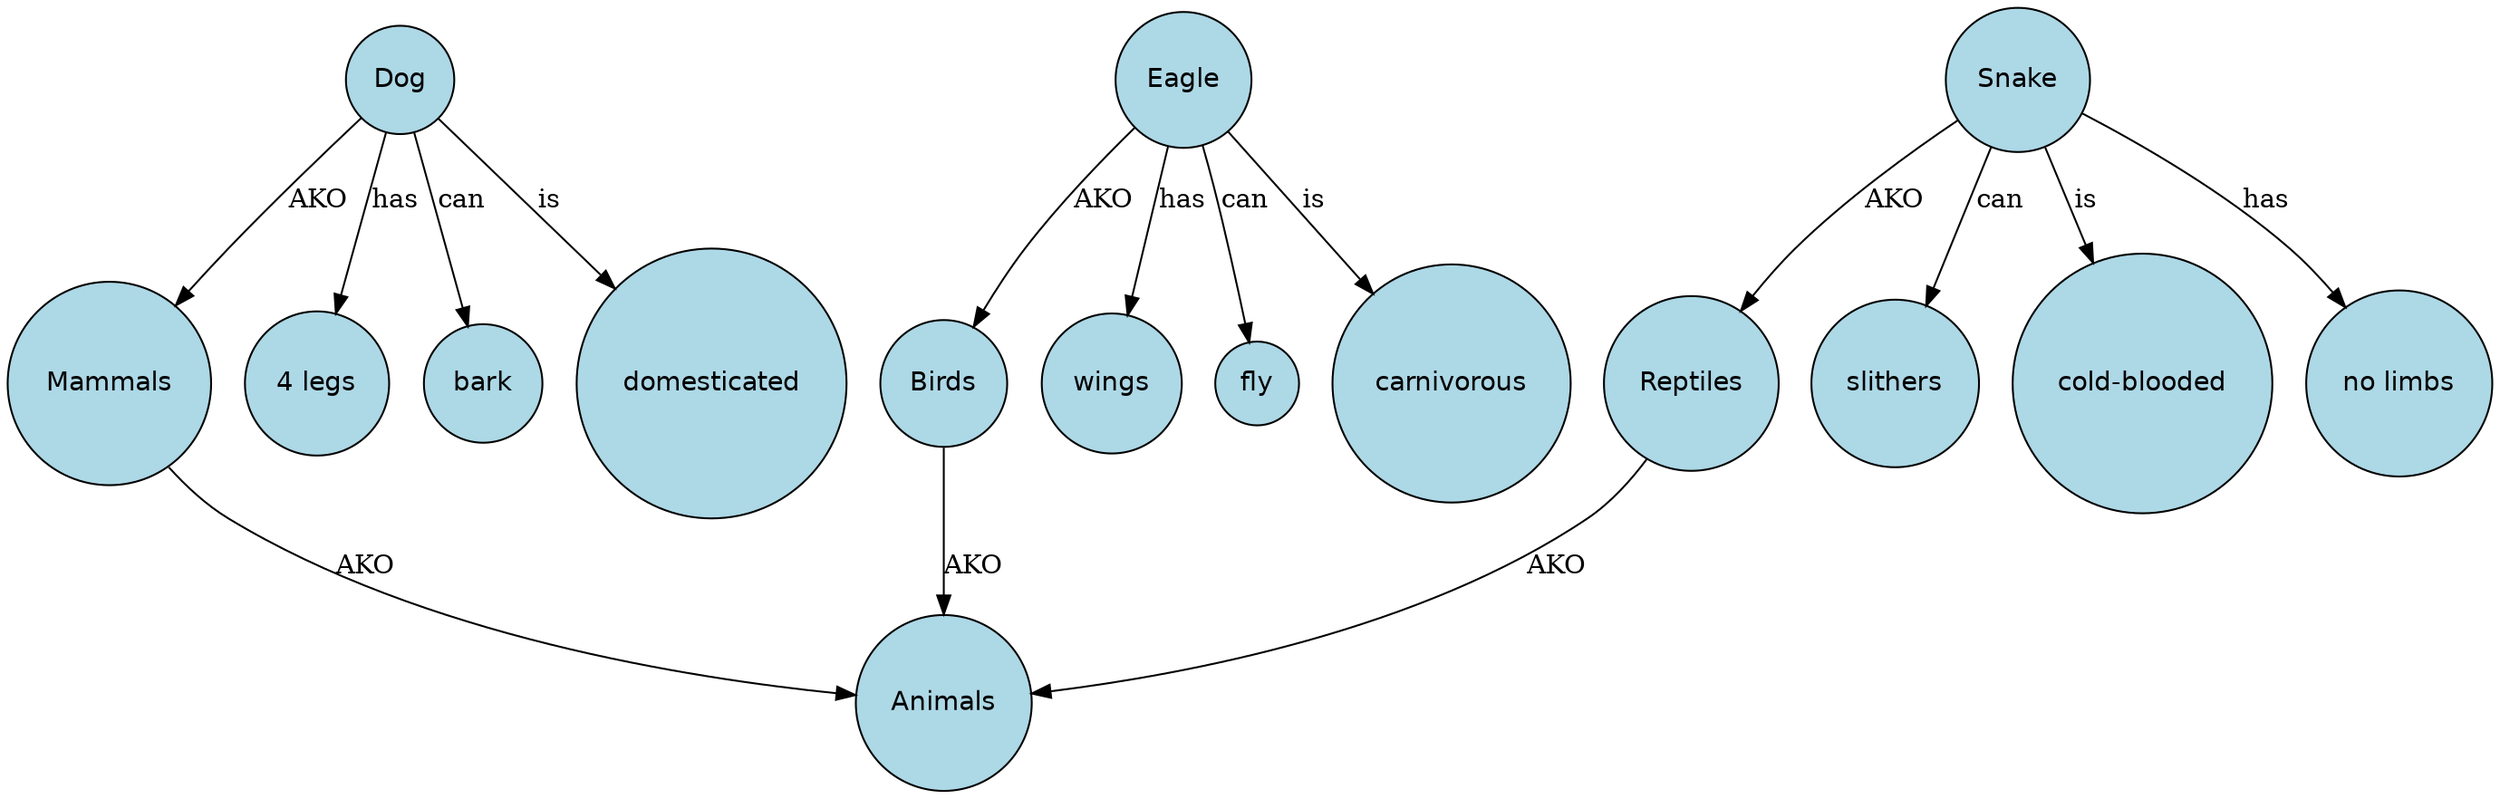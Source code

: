 digraph Animals {
  node [shape=circle, style=filled, fillcolor=lightblue, fontname="Helvetica"];
  Animals;
  Mammals -> Animals [label="AKO"];
  Birds   -> Animals [label="AKO"];
  Reptiles-> Animals [label="AKO"];

  Dog     -> Mammals [label="AKO"];
  Dog     -> "4 legs"       [label="has"];
  Dog     -> bark           [label="can"];
  Dog     -> domesticated   [label="is"];

  Eagle   -> Birds   [label="AKO"];
  Eagle   -> wings          [label="has"];
  Eagle   -> fly            [label="can"];
  Eagle   -> carnivorous    [label="is"];

  Snake   -> Reptiles[label="AKO"];
  Snake   -> slithers       [label="can"];
  Snake   -> "cold-blooded" [label="is"];
  Snake   -> "no limbs"     [label="has"];
}
